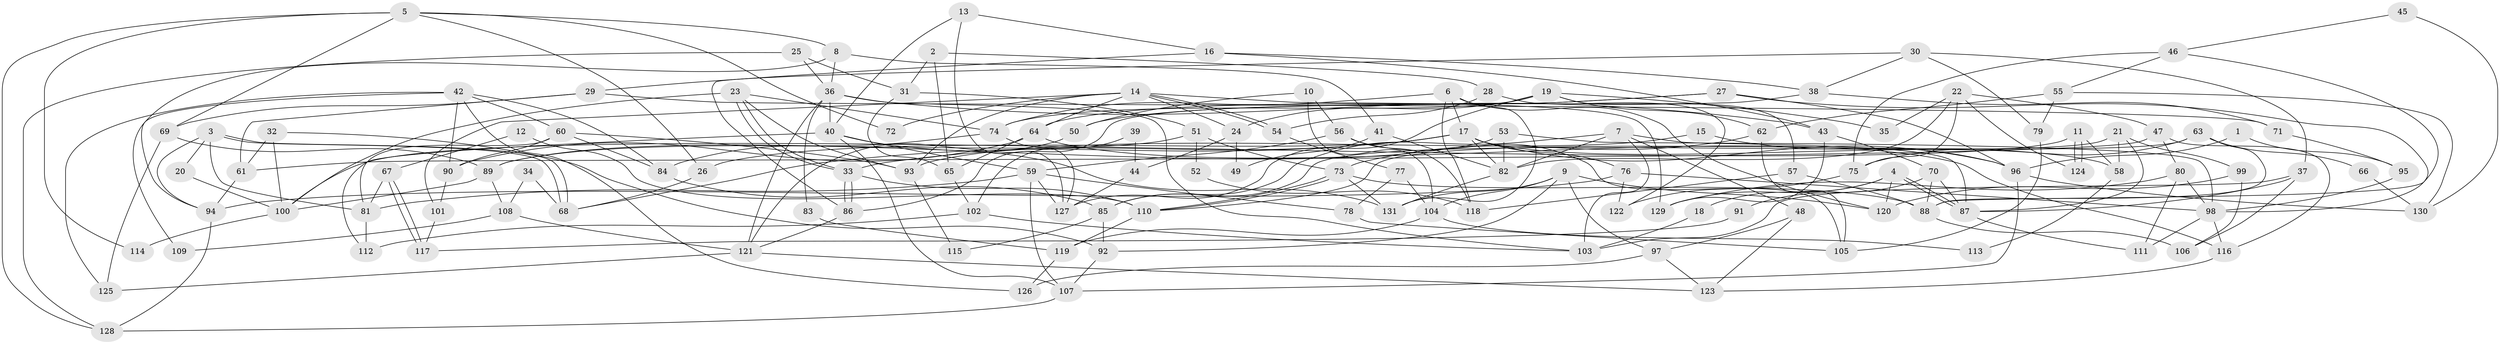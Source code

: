 // coarse degree distribution, {2: 0.10465116279069768, 3: 0.1511627906976744, 4: 0.29069767441860467, 7: 0.10465116279069768, 6: 0.12790697674418605, 5: 0.13953488372093023, 8: 0.046511627906976744, 9: 0.023255813953488372, 12: 0.011627906976744186}
// Generated by graph-tools (version 1.1) at 2025/42/03/06/25 10:42:01]
// undirected, 131 vertices, 262 edges
graph export_dot {
graph [start="1"]
  node [color=gray90,style=filled];
  1;
  2;
  3;
  4;
  5;
  6;
  7;
  8;
  9;
  10;
  11;
  12;
  13;
  14;
  15;
  16;
  17;
  18;
  19;
  20;
  21;
  22;
  23;
  24;
  25;
  26;
  27;
  28;
  29;
  30;
  31;
  32;
  33;
  34;
  35;
  36;
  37;
  38;
  39;
  40;
  41;
  42;
  43;
  44;
  45;
  46;
  47;
  48;
  49;
  50;
  51;
  52;
  53;
  54;
  55;
  56;
  57;
  58;
  59;
  60;
  61;
  62;
  63;
  64;
  65;
  66;
  67;
  68;
  69;
  70;
  71;
  72;
  73;
  74;
  75;
  76;
  77;
  78;
  79;
  80;
  81;
  82;
  83;
  84;
  85;
  86;
  87;
  88;
  89;
  90;
  91;
  92;
  93;
  94;
  95;
  96;
  97;
  98;
  99;
  100;
  101;
  102;
  103;
  104;
  105;
  106;
  107;
  108;
  109;
  110;
  111;
  112;
  113;
  114;
  115;
  116;
  117;
  118;
  119;
  120;
  121;
  122;
  123;
  124;
  125;
  126;
  127;
  128;
  129;
  130;
  131;
  1 -- 96;
  1 -- 95;
  2 -- 28;
  2 -- 31;
  2 -- 65;
  3 -- 68;
  3 -- 68;
  3 -- 94;
  3 -- 20;
  3 -- 81;
  4 -- 120;
  4 -- 87;
  4 -- 87;
  4 -- 18;
  4 -- 129;
  5 -- 26;
  5 -- 69;
  5 -- 8;
  5 -- 72;
  5 -- 114;
  5 -- 128;
  6 -- 74;
  6 -- 17;
  6 -- 118;
  6 -- 120;
  6 -- 131;
  7 -- 87;
  7 -- 103;
  7 -- 48;
  7 -- 82;
  7 -- 85;
  8 -- 36;
  8 -- 41;
  8 -- 94;
  9 -- 131;
  9 -- 120;
  9 -- 92;
  9 -- 97;
  9 -- 104;
  10 -- 50;
  10 -- 56;
  10 -- 104;
  11 -- 124;
  11 -- 124;
  11 -- 58;
  11 -- 100;
  12 -- 67;
  12 -- 110;
  13 -- 16;
  13 -- 40;
  13 -- 127;
  14 -- 93;
  14 -- 54;
  14 -- 54;
  14 -- 24;
  14 -- 64;
  14 -- 72;
  14 -- 101;
  14 -- 129;
  15 -- 96;
  15 -- 93;
  16 -- 43;
  16 -- 29;
  16 -- 38;
  17 -- 33;
  17 -- 82;
  17 -- 26;
  17 -- 58;
  17 -- 68;
  17 -- 76;
  17 -- 96;
  18 -- 103;
  19 -- 127;
  19 -- 74;
  19 -- 24;
  19 -- 35;
  19 -- 57;
  19 -- 62;
  20 -- 100;
  21 -- 85;
  21 -- 87;
  21 -- 58;
  21 -- 99;
  22 -- 82;
  22 -- 47;
  22 -- 35;
  22 -- 75;
  22 -- 124;
  23 -- 74;
  23 -- 33;
  23 -- 33;
  23 -- 93;
  23 -- 100;
  24 -- 44;
  24 -- 49;
  25 -- 128;
  25 -- 31;
  25 -- 36;
  26 -- 68;
  27 -- 96;
  27 -- 64;
  27 -- 50;
  27 -- 98;
  28 -- 122;
  28 -- 54;
  29 -- 61;
  29 -- 69;
  29 -- 71;
  30 -- 79;
  30 -- 38;
  30 -- 37;
  30 -- 86;
  31 -- 65;
  31 -- 51;
  32 -- 100;
  32 -- 92;
  32 -- 61;
  33 -- 86;
  33 -- 86;
  33 -- 110;
  34 -- 108;
  34 -- 68;
  36 -- 121;
  36 -- 40;
  36 -- 43;
  36 -- 83;
  36 -- 103;
  37 -- 87;
  37 -- 103;
  37 -- 106;
  38 -- 86;
  38 -- 71;
  39 -- 44;
  39 -- 102;
  40 -- 107;
  40 -- 59;
  40 -- 112;
  40 -- 131;
  41 -- 82;
  41 -- 49;
  42 -- 90;
  42 -- 60;
  42 -- 84;
  42 -- 109;
  42 -- 125;
  42 -- 126;
  43 -- 129;
  43 -- 70;
  44 -- 127;
  45 -- 130;
  45 -- 46;
  46 -- 75;
  46 -- 88;
  46 -- 55;
  47 -- 116;
  47 -- 61;
  47 -- 80;
  48 -- 97;
  48 -- 123;
  50 -- 121;
  51 -- 89;
  51 -- 73;
  51 -- 52;
  52 -- 118;
  53 -- 82;
  53 -- 98;
  53 -- 89;
  54 -- 77;
  55 -- 62;
  55 -- 79;
  55 -- 130;
  56 -- 118;
  56 -- 59;
  56 -- 105;
  57 -- 88;
  57 -- 118;
  58 -- 113;
  59 -- 81;
  59 -- 78;
  59 -- 107;
  59 -- 127;
  60 -- 84;
  60 -- 81;
  60 -- 90;
  60 -- 93;
  61 -- 94;
  62 -- 73;
  62 -- 105;
  63 -- 88;
  63 -- 110;
  63 -- 66;
  63 -- 75;
  64 -- 116;
  64 -- 65;
  64 -- 90;
  65 -- 102;
  66 -- 130;
  67 -- 117;
  67 -- 117;
  67 -- 81;
  69 -- 125;
  69 -- 89;
  70 -- 87;
  70 -- 88;
  70 -- 91;
  71 -- 95;
  73 -- 110;
  73 -- 110;
  73 -- 131;
  73 -- 88;
  74 -- 127;
  74 -- 84;
  75 -- 122;
  76 -- 98;
  76 -- 94;
  76 -- 122;
  77 -- 78;
  77 -- 104;
  78 -- 105;
  79 -- 105;
  80 -- 129;
  80 -- 98;
  80 -- 111;
  81 -- 112;
  82 -- 131;
  83 -- 119;
  84 -- 85;
  85 -- 92;
  85 -- 115;
  86 -- 121;
  87 -- 111;
  88 -- 106;
  89 -- 100;
  89 -- 108;
  90 -- 101;
  91 -- 117;
  92 -- 107;
  93 -- 115;
  94 -- 128;
  95 -- 98;
  96 -- 107;
  96 -- 130;
  97 -- 126;
  97 -- 123;
  98 -- 111;
  98 -- 116;
  99 -- 106;
  99 -- 120;
  100 -- 114;
  101 -- 117;
  102 -- 103;
  102 -- 112;
  104 -- 113;
  104 -- 119;
  107 -- 128;
  108 -- 121;
  108 -- 109;
  110 -- 119;
  116 -- 123;
  119 -- 126;
  121 -- 123;
  121 -- 125;
}
